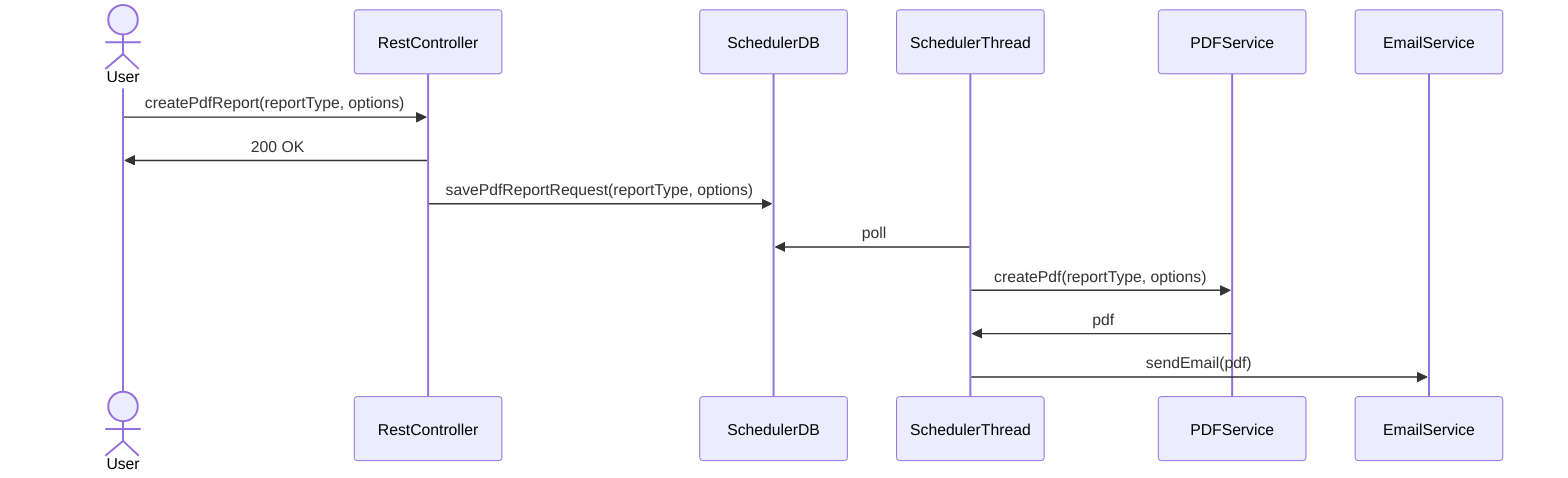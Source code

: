 sequenceDiagram
    actor User
    User ->> RestController: createPdfReport(reportType, options)
    RestController ->> User: 200 OK
    RestController ->> SchedulerDB: savePdfReportRequest(reportType, options)
    SchedulerThread ->> SchedulerDB: poll
    SchedulerThread ->> PDFService: createPdf(reportType, options)
    PDFService ->> SchedulerThread: pdf
    SchedulerThread ->> EmailService: sendEmail(pdf)